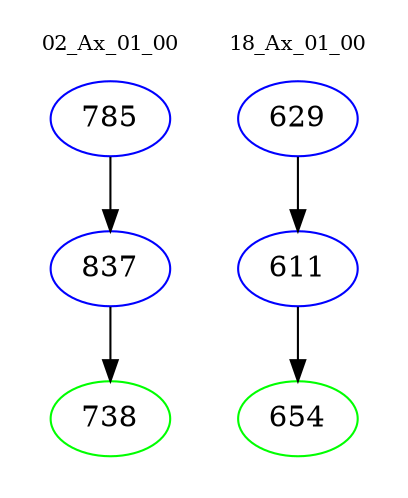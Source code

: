 digraph{
subgraph cluster_0 {
color = white
label = "02_Ax_01_00";
fontsize=10;
T0_785 [label="785", color="blue"]
T0_785 -> T0_837 [color="black"]
T0_837 [label="837", color="blue"]
T0_837 -> T0_738 [color="black"]
T0_738 [label="738", color="green"]
}
subgraph cluster_1 {
color = white
label = "18_Ax_01_00";
fontsize=10;
T1_629 [label="629", color="blue"]
T1_629 -> T1_611 [color="black"]
T1_611 [label="611", color="blue"]
T1_611 -> T1_654 [color="black"]
T1_654 [label="654", color="green"]
}
}
